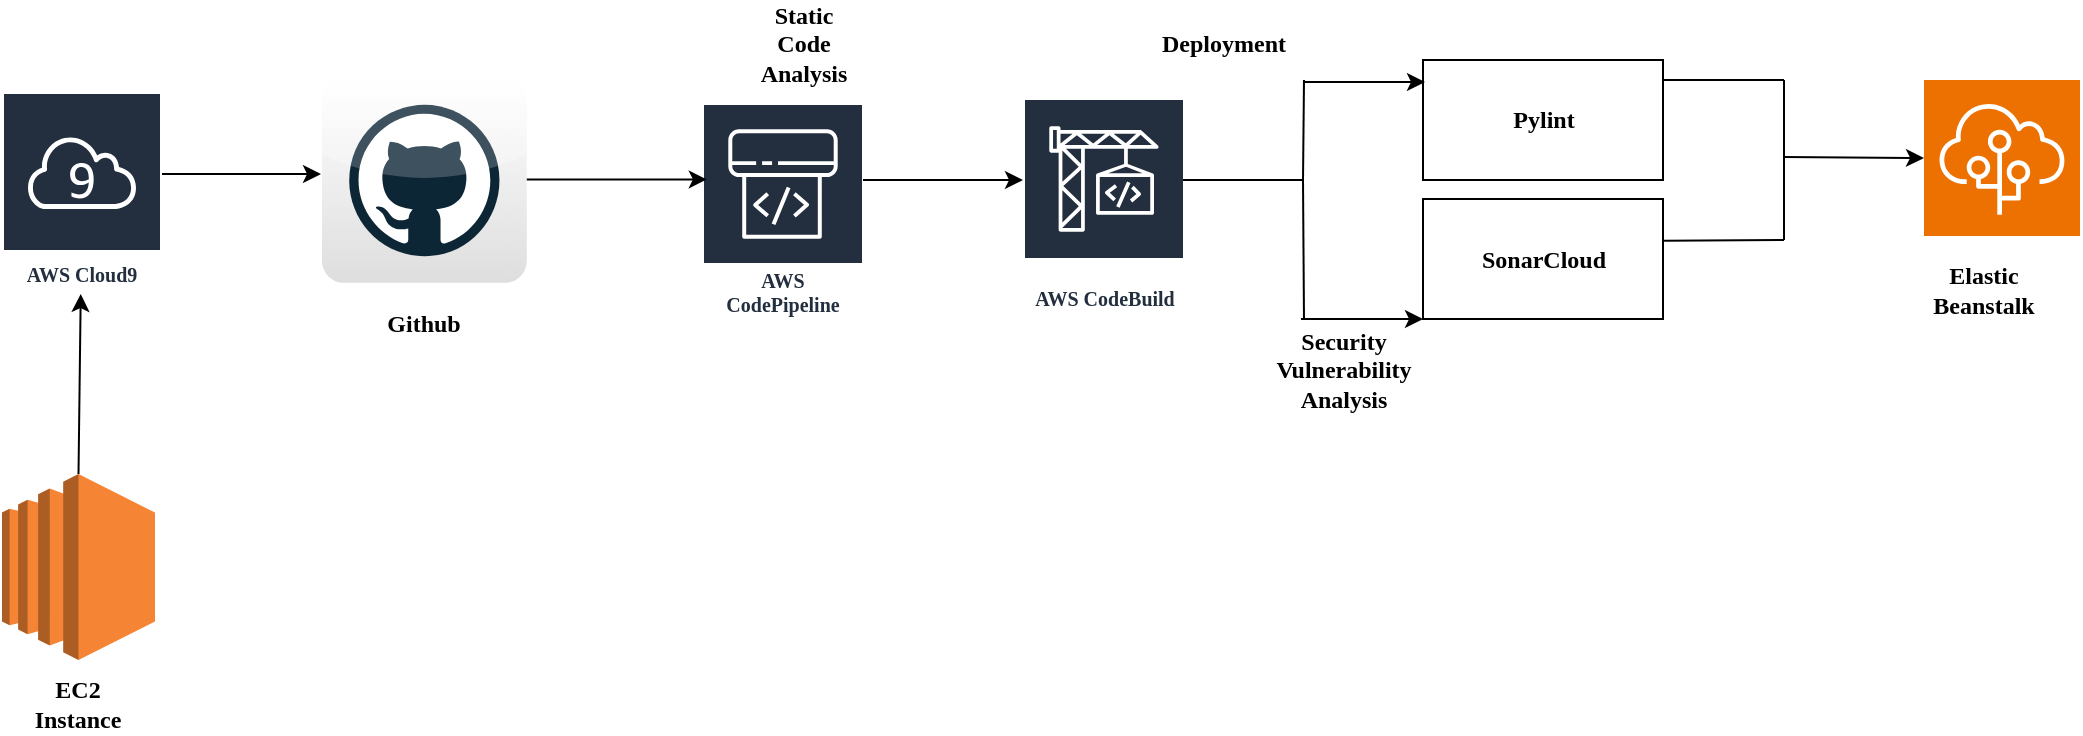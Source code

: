 <mxfile version="24.2.1" type="github">
  <diagram name="Page-1" id="DYBwWQCoP8_SHHaS1T1G">
    <mxGraphModel dx="1050" dy="557" grid="1" gridSize="10" guides="1" tooltips="1" connect="1" arrows="1" fold="1" page="1" pageScale="1" pageWidth="850" pageHeight="1100" math="0" shadow="0">
      <root>
        <mxCell id="0" />
        <mxCell id="1" parent="0" />
        <mxCell id="KRUjPpqpoe-eQDH3IDyl-1" value="" style="outlineConnect=0;dashed=0;verticalLabelPosition=bottom;verticalAlign=top;align=center;html=1;shape=mxgraph.aws3.ec2;fillColor=#F58534;gradientColor=none;fontFamily=Times New Roman;fontStyle=1" parent="1" vertex="1">
          <mxGeometry x="60" y="280" width="76.5" height="93" as="geometry" />
        </mxCell>
        <mxCell id="KRUjPpqpoe-eQDH3IDyl-2" value="AWS Cloud9" style="sketch=0;outlineConnect=0;fontColor=#232F3E;gradientColor=none;strokeColor=#ffffff;fillColor=#232F3E;dashed=0;verticalLabelPosition=middle;verticalAlign=bottom;align=center;html=1;whiteSpace=wrap;fontSize=10;fontStyle=1;spacing=3;shape=mxgraph.aws4.productIcon;prIcon=mxgraph.aws4.cloud9;fontFamily=Times New Roman;" parent="1" vertex="1">
          <mxGeometry x="60" y="89" width="80" height="101" as="geometry" />
        </mxCell>
        <mxCell id="KRUjPpqpoe-eQDH3IDyl-3" value="AWS CodePipeline" style="sketch=0;outlineConnect=0;fontColor=#232F3E;gradientColor=none;strokeColor=#ffffff;fillColor=#232F3E;dashed=0;verticalLabelPosition=middle;verticalAlign=bottom;align=center;html=1;whiteSpace=wrap;fontSize=10;fontStyle=1;spacing=3;shape=mxgraph.aws4.productIcon;prIcon=mxgraph.aws4.codepipeline;fontFamily=Times New Roman;" parent="1" vertex="1">
          <mxGeometry x="410" y="94.5" width="81" height="110" as="geometry" />
        </mxCell>
        <mxCell id="KRUjPpqpoe-eQDH3IDyl-4" value="AWS CodeBuild" style="sketch=0;outlineConnect=0;fontColor=#232F3E;gradientColor=none;strokeColor=#ffffff;fillColor=#232F3E;dashed=0;verticalLabelPosition=middle;verticalAlign=bottom;align=center;html=1;whiteSpace=wrap;fontSize=10;fontStyle=1;spacing=3;shape=mxgraph.aws4.productIcon;prIcon=mxgraph.aws4.codebuild;fontFamily=Times New Roman;" parent="1" vertex="1">
          <mxGeometry x="570.5" y="92" width="81" height="110" as="geometry" />
        </mxCell>
        <mxCell id="KRUjPpqpoe-eQDH3IDyl-5" value="&lt;font&gt;&lt;span&gt;SonarCloud&lt;/span&gt;&lt;/font&gt;" style="rounded=0;whiteSpace=wrap;html=1;fontFamily=Times New Roman;fontStyle=1" parent="1" vertex="1">
          <mxGeometry x="770.5" y="142.5" width="120" height="60" as="geometry" />
        </mxCell>
        <mxCell id="KRUjPpqpoe-eQDH3IDyl-6" value="Pylint" style="rounded=0;whiteSpace=wrap;html=1;fontFamily=Times New Roman;fontStyle=1" parent="1" vertex="1">
          <mxGeometry x="770.5" y="73" width="120" height="60" as="geometry" />
        </mxCell>
        <mxCell id="KRUjPpqpoe-eQDH3IDyl-7" value="" style="endArrow=classic;html=1;rounded=0;exitX=0.5;exitY=0;exitDx=0;exitDy=0;exitPerimeter=0;fontFamily=Times New Roman;fontStyle=1" parent="1" source="KRUjPpqpoe-eQDH3IDyl-1" target="KRUjPpqpoe-eQDH3IDyl-2" edge="1">
          <mxGeometry width="50" height="50" relative="1" as="geometry">
            <mxPoint x="119.5" y="260" as="sourcePoint" />
            <mxPoint x="169.5" y="210" as="targetPoint" />
          </mxGeometry>
        </mxCell>
        <mxCell id="KRUjPpqpoe-eQDH3IDyl-8" value="&lt;font&gt;&lt;span&gt;EC2 Instance&lt;/span&gt;&lt;/font&gt;" style="text;html=1;align=center;verticalAlign=middle;whiteSpace=wrap;rounded=0;fontFamily=Times New Roman;fontStyle=1" parent="1" vertex="1">
          <mxGeometry x="68.25" y="380" width="60" height="30" as="geometry" />
        </mxCell>
        <mxCell id="KRUjPpqpoe-eQDH3IDyl-9" value="" style="endArrow=classic;html=1;rounded=0;fontFamily=Times New Roman;fontStyle=1" parent="1" edge="1">
          <mxGeometry width="50" height="50" relative="1" as="geometry">
            <mxPoint x="140" y="130" as="sourcePoint" />
            <mxPoint x="219.5" y="130" as="targetPoint" />
          </mxGeometry>
        </mxCell>
        <mxCell id="KRUjPpqpoe-eQDH3IDyl-11" value="" style="endArrow=classic;html=1;rounded=0;fontFamily=Times New Roman;fontStyle=1" parent="1" edge="1">
          <mxGeometry width="50" height="50" relative="1" as="geometry">
            <mxPoint x="490.5" y="133" as="sourcePoint" />
            <mxPoint x="570.5" y="133" as="targetPoint" />
          </mxGeometry>
        </mxCell>
        <mxCell id="KRUjPpqpoe-eQDH3IDyl-12" value="" style="endArrow=none;html=1;rounded=0;fontFamily=Times New Roman;fontStyle=1" parent="1" edge="1">
          <mxGeometry width="50" height="50" relative="1" as="geometry">
            <mxPoint x="650.5" y="133" as="sourcePoint" />
            <mxPoint x="710.5" y="133" as="targetPoint" />
          </mxGeometry>
        </mxCell>
        <mxCell id="KRUjPpqpoe-eQDH3IDyl-13" value="" style="endArrow=none;html=1;rounded=0;fontFamily=Times New Roman;fontStyle=1" parent="1" edge="1">
          <mxGeometry width="50" height="50" relative="1" as="geometry">
            <mxPoint x="710.5" y="133" as="sourcePoint" />
            <mxPoint x="711" y="83" as="targetPoint" />
          </mxGeometry>
        </mxCell>
        <mxCell id="KRUjPpqpoe-eQDH3IDyl-15" value="" style="endArrow=none;html=1;rounded=0;fontFamily=Times New Roman;fontStyle=1" parent="1" edge="1">
          <mxGeometry width="50" height="50" relative="1" as="geometry">
            <mxPoint x="711" y="203" as="sourcePoint" />
            <mxPoint x="710.5" y="133" as="targetPoint" />
          </mxGeometry>
        </mxCell>
        <mxCell id="KRUjPpqpoe-eQDH3IDyl-16" value="" style="endArrow=classic;html=1;rounded=0;fontFamily=Times New Roman;fontStyle=1" parent="1" edge="1">
          <mxGeometry width="50" height="50" relative="1" as="geometry">
            <mxPoint x="710.5" y="84" as="sourcePoint" />
            <mxPoint x="771.5" y="84" as="targetPoint" />
          </mxGeometry>
        </mxCell>
        <mxCell id="KRUjPpqpoe-eQDH3IDyl-17" value="" style="endArrow=classic;html=1;rounded=0;fontFamily=Times New Roman;fontStyle=1" parent="1" edge="1">
          <mxGeometry width="50" height="50" relative="1" as="geometry">
            <mxPoint x="709.5" y="202.5" as="sourcePoint" />
            <mxPoint x="770.5" y="202.5" as="targetPoint" />
          </mxGeometry>
        </mxCell>
        <mxCell id="KRUjPpqpoe-eQDH3IDyl-18" value="&lt;font&gt;&lt;span&gt;Static Code Analysis&lt;/span&gt;&lt;/font&gt;" style="text;html=1;align=center;verticalAlign=middle;whiteSpace=wrap;rounded=0;fontFamily=Times New Roman;fontStyle=1" parent="1" vertex="1">
          <mxGeometry x="431" y="50" width="60" height="30" as="geometry" />
        </mxCell>
        <mxCell id="KRUjPpqpoe-eQDH3IDyl-19" value="Security Vulnerability Analysis" style="text;html=1;align=center;verticalAlign=middle;whiteSpace=wrap;rounded=0;fontFamily=Times New Roman;fontStyle=1" parent="1" vertex="1">
          <mxGeometry x="700.5" y="213" width="60" height="30" as="geometry" />
        </mxCell>
        <mxCell id="KRUjPpqpoe-eQDH3IDyl-20" value="" style="endArrow=none;html=1;rounded=0;fontFamily=Times New Roman;fontStyle=1" parent="1" edge="1">
          <mxGeometry width="50" height="50" relative="1" as="geometry">
            <mxPoint x="890.5" y="83" as="sourcePoint" />
            <mxPoint x="951" y="83" as="targetPoint" />
          </mxGeometry>
        </mxCell>
        <mxCell id="KRUjPpqpoe-eQDH3IDyl-21" value="" style="endArrow=none;html=1;rounded=0;exitX=1.021;exitY=0.398;exitDx=0;exitDy=0;exitPerimeter=0;fontFamily=Times New Roman;fontStyle=1" parent="1" edge="1">
          <mxGeometry width="50" height="50" relative="1" as="geometry">
            <mxPoint x="891.02" y="163.38" as="sourcePoint" />
            <mxPoint x="951" y="163" as="targetPoint" />
          </mxGeometry>
        </mxCell>
        <mxCell id="KRUjPpqpoe-eQDH3IDyl-23" value="" style="sketch=0;points=[[0,0,0],[0.25,0,0],[0.5,0,0],[0.75,0,0],[1,0,0],[0,1,0],[0.25,1,0],[0.5,1,0],[0.75,1,0],[1,1,0],[0,0.25,0],[0,0.5,0],[0,0.75,0],[1,0.25,0],[1,0.5,0],[1,0.75,0]];outlineConnect=0;fontColor=#232F3E;fillColor=#ED7100;strokeColor=#ffffff;dashed=0;verticalLabelPosition=bottom;verticalAlign=top;align=center;html=1;fontSize=12;fontStyle=1;aspect=fixed;shape=mxgraph.aws4.resourceIcon;resIcon=mxgraph.aws4.elastic_beanstalk;fontFamily=Times New Roman;" parent="1" vertex="1">
          <mxGeometry x="1021" y="83" width="78" height="78" as="geometry" />
        </mxCell>
        <mxCell id="KRUjPpqpoe-eQDH3IDyl-24" value="" style="endArrow=none;html=1;rounded=0;fontFamily=Times New Roman;fontStyle=1" parent="1" edge="1">
          <mxGeometry width="50" height="50" relative="1" as="geometry">
            <mxPoint x="951" y="83" as="sourcePoint" />
            <mxPoint x="951" y="123" as="targetPoint" />
          </mxGeometry>
        </mxCell>
        <mxCell id="KRUjPpqpoe-eQDH3IDyl-25" value="" style="endArrow=none;html=1;rounded=0;fontFamily=Times New Roman;fontStyle=1" parent="1" edge="1">
          <mxGeometry width="50" height="50" relative="1" as="geometry">
            <mxPoint x="951" y="163" as="sourcePoint" />
            <mxPoint x="951" y="123" as="targetPoint" />
          </mxGeometry>
        </mxCell>
        <mxCell id="KRUjPpqpoe-eQDH3IDyl-26" value="" style="endArrow=classic;html=1;rounded=0;entryX=0;entryY=0.5;entryDx=0;entryDy=0;entryPerimeter=0;fontFamily=Times New Roman;fontStyle=1" parent="1" target="KRUjPpqpoe-eQDH3IDyl-23" edge="1">
          <mxGeometry width="50" height="50" relative="1" as="geometry">
            <mxPoint x="951" y="121.5" as="sourcePoint" />
            <mxPoint x="1001" y="121.5" as="targetPoint" />
          </mxGeometry>
        </mxCell>
        <mxCell id="KRUjPpqpoe-eQDH3IDyl-27" value="&lt;font&gt;&lt;span&gt;Elastic Beanstalk&lt;/span&gt;&lt;/font&gt;" style="text;html=1;align=center;verticalAlign=middle;whiteSpace=wrap;rounded=0;fontFamily=Times New Roman;fontStyle=1" parent="1" vertex="1">
          <mxGeometry x="1021" y="172.5" width="60" height="30" as="geometry" />
        </mxCell>
        <mxCell id="KRUjPpqpoe-eQDH3IDyl-28" value="&lt;font&gt;&lt;span&gt;Deployment&lt;/span&gt;&lt;/font&gt;" style="text;html=1;align=center;verticalAlign=middle;whiteSpace=wrap;rounded=0;fontFamily=Times New Roman;fontStyle=1" parent="1" vertex="1">
          <mxGeometry x="640.5" y="50" width="60" height="30" as="geometry" />
        </mxCell>
        <mxCell id="NvspgUH31dX_bVLiAi1N-3" value="" style="dashed=0;outlineConnect=0;html=1;align=center;labelPosition=center;verticalLabelPosition=bottom;verticalAlign=top;shape=mxgraph.webicons.github;gradientColor=#DFDEDE" vertex="1" parent="1">
          <mxGeometry x="220" y="82" width="102.4" height="102.4" as="geometry" />
        </mxCell>
        <mxCell id="NvspgUH31dX_bVLiAi1N-5" value="" style="endArrow=classic;html=1;rounded=0;" edge="1" parent="1">
          <mxGeometry width="50" height="50" relative="1" as="geometry">
            <mxPoint x="322.4" y="132.7" as="sourcePoint" />
            <mxPoint x="412.4" y="132.7" as="targetPoint" />
          </mxGeometry>
        </mxCell>
        <mxCell id="NvspgUH31dX_bVLiAi1N-6" value="Github" style="text;html=1;align=center;verticalAlign=middle;whiteSpace=wrap;rounded=0;fontFamily=Times New Roman;fontStyle=1" vertex="1" parent="1">
          <mxGeometry x="241" y="190" width="60" height="30" as="geometry" />
        </mxCell>
      </root>
    </mxGraphModel>
  </diagram>
</mxfile>
